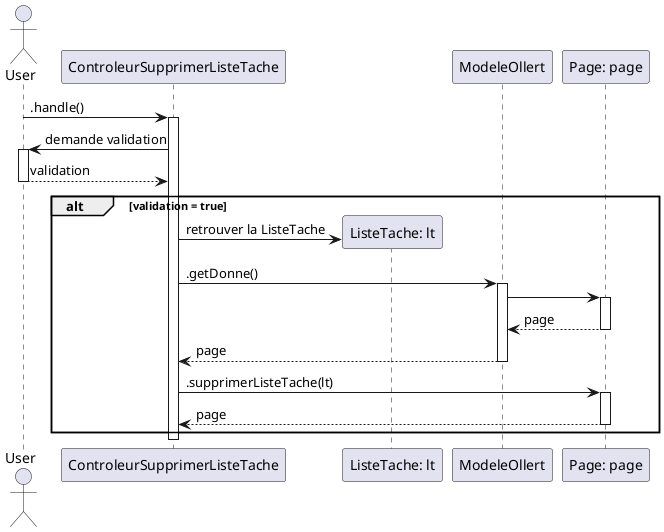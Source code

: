 @startuml

actor User
User -> ControleurSupprimerListeTache: .handle()
activate ControleurSupprimerListeTache

	ControleurSupprimerListeTache -> User: demande validation
	activate User
	ControleurSupprimerListeTache <-- User: validation
	deactivate

	alt validation = true
		create "ListeTache: lt"
		ControleurSupprimerListeTache -> "ListeTache: lt": retrouver la ListeTache

		ControleurSupprimerListeTache -> ModeleOllert: .getDonne()
		activate ModeleOllert

			ModeleOllert -> "Page: page":
			activate "Page: page"
			ModeleOllert <-- "Page: page": page
			deactivate "Page: page"

		ControleurSupprimerListeTache <-- ModeleOllert: page
		deactivate ModeleOllert

		ControleurSupprimerListeTache -> "Page: page": .supprimerListeTache(lt)
		activate "Page: page"
        ControleurSupprimerListeTache <-- "Page: page": page
        deactivate "Page: page"
	end

deactivate ControleurSupprimerListeTache



@enduml